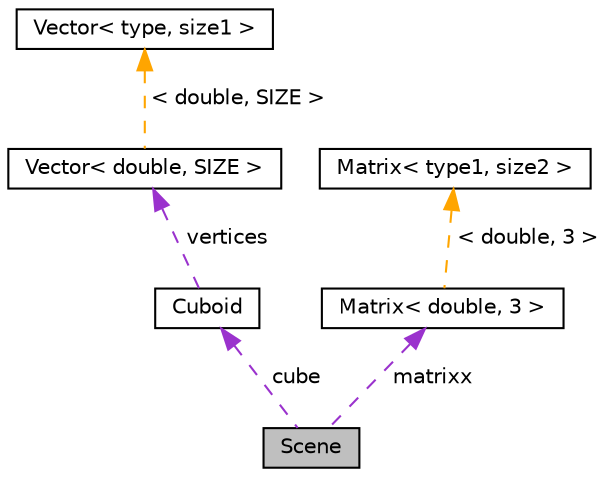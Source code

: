 digraph "Scene"
{
 // LATEX_PDF_SIZE
  edge [fontname="Helvetica",fontsize="10",labelfontname="Helvetica",labelfontsize="10"];
  node [fontname="Helvetica",fontsize="10",shape=record];
  Node1 [label="Scene",height=0.2,width=0.4,color="black", fillcolor="grey75", style="filled", fontcolor="black",tooltip=" "];
  Node2 -> Node1 [dir="back",color="darkorchid3",fontsize="10",style="dashed",label=" cube" ,fontname="Helvetica"];
  Node2 [label="Cuboid",height=0.2,width=0.4,color="black", fillcolor="white", style="filled",URL="$class_cuboid.html",tooltip=" "];
  Node3 -> Node2 [dir="back",color="darkorchid3",fontsize="10",style="dashed",label=" vertices" ,fontname="Helvetica"];
  Node3 [label="Vector\< double, SIZE \>",height=0.2,width=0.4,color="black", fillcolor="white", style="filled",URL="$class_vector.html",tooltip=" "];
  Node4 -> Node3 [dir="back",color="orange",fontsize="10",style="dashed",label=" \< double, SIZE \>" ,fontname="Helvetica"];
  Node4 [label="Vector\< type, size1 \>",height=0.2,width=0.4,color="black", fillcolor="white", style="filled",URL="$class_vector.html",tooltip=" "];
  Node5 -> Node1 [dir="back",color="darkorchid3",fontsize="10",style="dashed",label=" matrixx" ,fontname="Helvetica"];
  Node5 [label="Matrix\< double, 3 \>",height=0.2,width=0.4,color="black", fillcolor="white", style="filled",URL="$class_matrix.html",tooltip=" "];
  Node6 -> Node5 [dir="back",color="orange",fontsize="10",style="dashed",label=" \< double, 3 \>" ,fontname="Helvetica"];
  Node6 [label="Matrix\< type1, size2 \>",height=0.2,width=0.4,color="black", fillcolor="white", style="filled",URL="$class_matrix.html",tooltip=" "];
}
